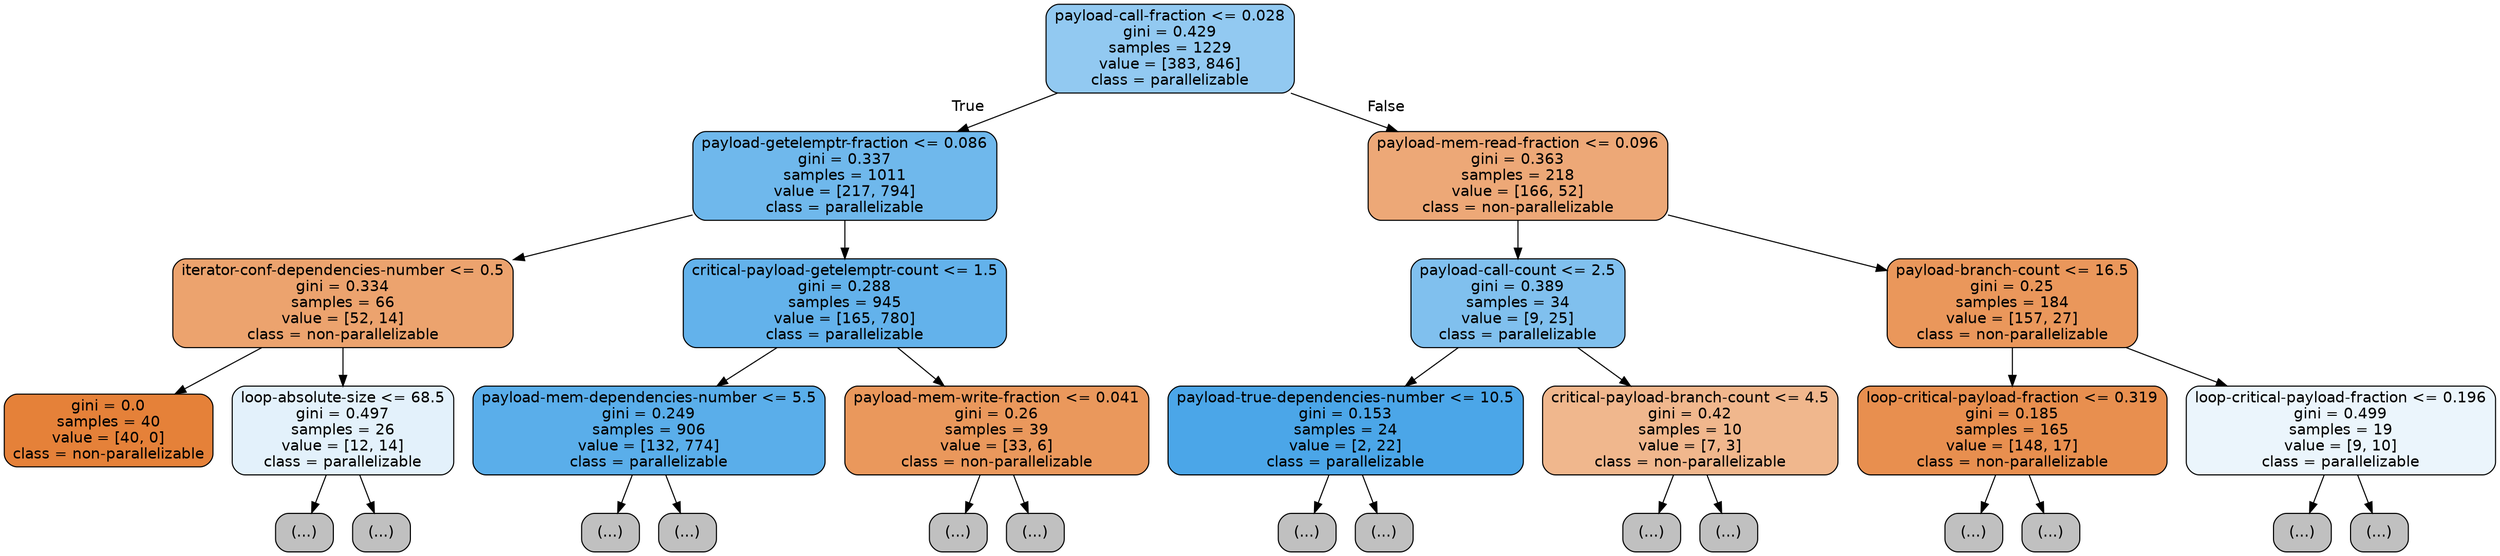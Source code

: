 digraph Tree {
node [shape=box, style="filled, rounded", color="black", fontname=helvetica] ;
edge [fontname=helvetica] ;
0 [label="payload-call-fraction <= 0.028\ngini = 0.429\nsamples = 1229\nvalue = [383, 846]\nclass = parallelizable", fillcolor="#399de58c"] ;
1 [label="payload-getelemptr-fraction <= 0.086\ngini = 0.337\nsamples = 1011\nvalue = [217, 794]\nclass = parallelizable", fillcolor="#399de5b9"] ;
0 -> 1 [labeldistance=2.5, labelangle=45, headlabel="True"] ;
2 [label="iterator-conf-dependencies-number <= 0.5\ngini = 0.334\nsamples = 66\nvalue = [52, 14]\nclass = non-parallelizable", fillcolor="#e58139ba"] ;
1 -> 2 ;
3 [label="gini = 0.0\nsamples = 40\nvalue = [40, 0]\nclass = non-parallelizable", fillcolor="#e58139ff"] ;
2 -> 3 ;
4 [label="loop-absolute-size <= 68.5\ngini = 0.497\nsamples = 26\nvalue = [12, 14]\nclass = parallelizable", fillcolor="#399de524"] ;
2 -> 4 ;
5 [label="(...)", fillcolor="#C0C0C0"] ;
4 -> 5 ;
14 [label="(...)", fillcolor="#C0C0C0"] ;
4 -> 14 ;
17 [label="critical-payload-getelemptr-count <= 1.5\ngini = 0.288\nsamples = 945\nvalue = [165, 780]\nclass = parallelizable", fillcolor="#399de5c9"] ;
1 -> 17 ;
18 [label="payload-mem-dependencies-number <= 5.5\ngini = 0.249\nsamples = 906\nvalue = [132, 774]\nclass = parallelizable", fillcolor="#399de5d4"] ;
17 -> 18 ;
19 [label="(...)", fillcolor="#C0C0C0"] ;
18 -> 19 ;
120 [label="(...)", fillcolor="#C0C0C0"] ;
18 -> 120 ;
173 [label="payload-mem-write-fraction <= 0.041\ngini = 0.26\nsamples = 39\nvalue = [33, 6]\nclass = non-parallelizable", fillcolor="#e58139d1"] ;
17 -> 173 ;
174 [label="(...)", fillcolor="#C0C0C0"] ;
173 -> 174 ;
175 [label="(...)", fillcolor="#C0C0C0"] ;
173 -> 175 ;
184 [label="payload-mem-read-fraction <= 0.096\ngini = 0.363\nsamples = 218\nvalue = [166, 52]\nclass = non-parallelizable", fillcolor="#e58139af"] ;
0 -> 184 [labeldistance=2.5, labelangle=-45, headlabel="False"] ;
185 [label="payload-call-count <= 2.5\ngini = 0.389\nsamples = 34\nvalue = [9, 25]\nclass = parallelizable", fillcolor="#399de5a3"] ;
184 -> 185 ;
186 [label="payload-true-dependencies-number <= 10.5\ngini = 0.153\nsamples = 24\nvalue = [2, 22]\nclass = parallelizable", fillcolor="#399de5e8"] ;
185 -> 186 ;
187 [label="(...)", fillcolor="#C0C0C0"] ;
186 -> 187 ;
188 [label="(...)", fillcolor="#C0C0C0"] ;
186 -> 188 ;
189 [label="critical-payload-branch-count <= 4.5\ngini = 0.42\nsamples = 10\nvalue = [7, 3]\nclass = non-parallelizable", fillcolor="#e5813992"] ;
185 -> 189 ;
190 [label="(...)", fillcolor="#C0C0C0"] ;
189 -> 190 ;
191 [label="(...)", fillcolor="#C0C0C0"] ;
189 -> 191 ;
192 [label="payload-branch-count <= 16.5\ngini = 0.25\nsamples = 184\nvalue = [157, 27]\nclass = non-parallelizable", fillcolor="#e58139d3"] ;
184 -> 192 ;
193 [label="loop-critical-payload-fraction <= 0.319\ngini = 0.185\nsamples = 165\nvalue = [148, 17]\nclass = non-parallelizable", fillcolor="#e58139e2"] ;
192 -> 193 ;
194 [label="(...)", fillcolor="#C0C0C0"] ;
193 -> 194 ;
221 [label="(...)", fillcolor="#C0C0C0"] ;
193 -> 221 ;
224 [label="loop-critical-payload-fraction <= 0.196\ngini = 0.499\nsamples = 19\nvalue = [9, 10]\nclass = parallelizable", fillcolor="#399de519"] ;
192 -> 224 ;
225 [label="(...)", fillcolor="#C0C0C0"] ;
224 -> 225 ;
232 [label="(...)", fillcolor="#C0C0C0"] ;
224 -> 232 ;
}